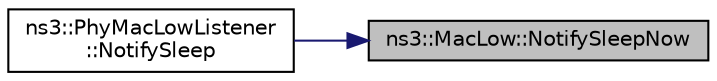 digraph "ns3::MacLow::NotifySleepNow"
{
 // LATEX_PDF_SIZE
  edge [fontname="Helvetica",fontsize="10",labelfontname="Helvetica",labelfontsize="10"];
  node [fontname="Helvetica",fontsize="10",shape=record];
  rankdir="RL";
  Node1 [label="ns3::MacLow::NotifySleepNow",height=0.2,width=0.4,color="black", fillcolor="grey75", style="filled", fontcolor="black",tooltip="This method is typically invoked by the PhyMacLowListener to notify the MAC layer that the device has..."];
  Node1 -> Node2 [dir="back",color="midnightblue",fontsize="10",style="solid",fontname="Helvetica"];
  Node2 [label="ns3::PhyMacLowListener\l::NotifySleep",height=0.2,width=0.4,color="black", fillcolor="white", style="filled",URL="$classns3_1_1_phy_mac_low_listener.html#ad9effa3f5cf5f01b9d96679d3ec0c8b0",tooltip="Notify listeners that we went to sleep."];
}
